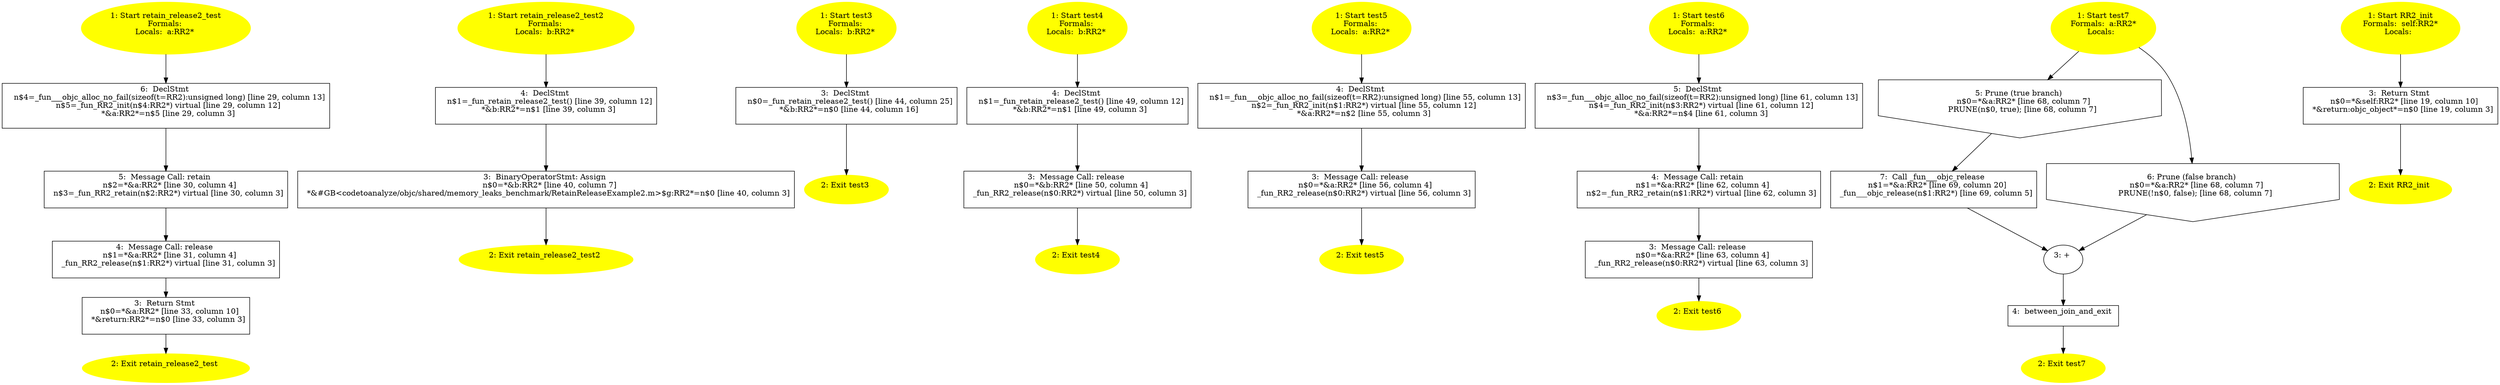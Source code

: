 /* @generated */
digraph cfg {
"retain_release2_test.7ec6637f213ea568e9cee49c4a91f673_1" [label="1: Start retain_release2_test\nFormals: \nLocals:  a:RR2* \n  " color=yellow style=filled]
	

	 "retain_release2_test.7ec6637f213ea568e9cee49c4a91f673_1" -> "retain_release2_test.7ec6637f213ea568e9cee49c4a91f673_6" ;
"retain_release2_test.7ec6637f213ea568e9cee49c4a91f673_2" [label="2: Exit retain_release2_test \n  " color=yellow style=filled]
	

"retain_release2_test.7ec6637f213ea568e9cee49c4a91f673_3" [label="3:  Return Stmt \n   n$0=*&a:RR2* [line 33, column 10]\n  *&return:RR2*=n$0 [line 33, column 3]\n " shape="box"]
	

	 "retain_release2_test.7ec6637f213ea568e9cee49c4a91f673_3" -> "retain_release2_test.7ec6637f213ea568e9cee49c4a91f673_2" ;
"retain_release2_test.7ec6637f213ea568e9cee49c4a91f673_4" [label="4:  Message Call: release \n   n$1=*&a:RR2* [line 31, column 4]\n  _fun_RR2_release(n$1:RR2*) virtual [line 31, column 3]\n " shape="box"]
	

	 "retain_release2_test.7ec6637f213ea568e9cee49c4a91f673_4" -> "retain_release2_test.7ec6637f213ea568e9cee49c4a91f673_3" ;
"retain_release2_test.7ec6637f213ea568e9cee49c4a91f673_5" [label="5:  Message Call: retain \n   n$2=*&a:RR2* [line 30, column 4]\n  n$3=_fun_RR2_retain(n$2:RR2*) virtual [line 30, column 3]\n " shape="box"]
	

	 "retain_release2_test.7ec6637f213ea568e9cee49c4a91f673_5" -> "retain_release2_test.7ec6637f213ea568e9cee49c4a91f673_4" ;
"retain_release2_test.7ec6637f213ea568e9cee49c4a91f673_6" [label="6:  DeclStmt \n   n$4=_fun___objc_alloc_no_fail(sizeof(t=RR2):unsigned long) [line 29, column 13]\n  n$5=_fun_RR2_init(n$4:RR2*) virtual [line 29, column 12]\n  *&a:RR2*=n$5 [line 29, column 3]\n " shape="box"]
	

	 "retain_release2_test.7ec6637f213ea568e9cee49c4a91f673_6" -> "retain_release2_test.7ec6637f213ea568e9cee49c4a91f673_5" ;
"retain_release2_test2.d890a0d9955e2ed8f58dd806f8d8d78c_1" [label="1: Start retain_release2_test2\nFormals: \nLocals:  b:RR2* \n  " color=yellow style=filled]
	

	 "retain_release2_test2.d890a0d9955e2ed8f58dd806f8d8d78c_1" -> "retain_release2_test2.d890a0d9955e2ed8f58dd806f8d8d78c_4" ;
"retain_release2_test2.d890a0d9955e2ed8f58dd806f8d8d78c_2" [label="2: Exit retain_release2_test2 \n  " color=yellow style=filled]
	

"retain_release2_test2.d890a0d9955e2ed8f58dd806f8d8d78c_3" [label="3:  BinaryOperatorStmt: Assign \n   n$0=*&b:RR2* [line 40, column 7]\n  *&#GB<codetoanalyze/objc/shared/memory_leaks_benchmark/RetainReleaseExample2.m>$g:RR2*=n$0 [line 40, column 3]\n " shape="box"]
	

	 "retain_release2_test2.d890a0d9955e2ed8f58dd806f8d8d78c_3" -> "retain_release2_test2.d890a0d9955e2ed8f58dd806f8d8d78c_2" ;
"retain_release2_test2.d890a0d9955e2ed8f58dd806f8d8d78c_4" [label="4:  DeclStmt \n   n$1=_fun_retain_release2_test() [line 39, column 12]\n  *&b:RR2*=n$1 [line 39, column 3]\n " shape="box"]
	

	 "retain_release2_test2.d890a0d9955e2ed8f58dd806f8d8d78c_4" -> "retain_release2_test2.d890a0d9955e2ed8f58dd806f8d8d78c_3" ;
"test3.8ad8757baa8564dc136c1e07507f4a98_1" [label="1: Start test3\nFormals: \nLocals:  b:RR2* \n  " color=yellow style=filled]
	

	 "test3.8ad8757baa8564dc136c1e07507f4a98_1" -> "test3.8ad8757baa8564dc136c1e07507f4a98_3" ;
"test3.8ad8757baa8564dc136c1e07507f4a98_2" [label="2: Exit test3 \n  " color=yellow style=filled]
	

"test3.8ad8757baa8564dc136c1e07507f4a98_3" [label="3:  DeclStmt \n   n$0=_fun_retain_release2_test() [line 44, column 25]\n  *&b:RR2*=n$0 [line 44, column 16]\n " shape="box"]
	

	 "test3.8ad8757baa8564dc136c1e07507f4a98_3" -> "test3.8ad8757baa8564dc136c1e07507f4a98_2" ;
"test4.86985e105f79b95d6bc918fb45ec7727_1" [label="1: Start test4\nFormals: \nLocals:  b:RR2* \n  " color=yellow style=filled]
	

	 "test4.86985e105f79b95d6bc918fb45ec7727_1" -> "test4.86985e105f79b95d6bc918fb45ec7727_4" ;
"test4.86985e105f79b95d6bc918fb45ec7727_2" [label="2: Exit test4 \n  " color=yellow style=filled]
	

"test4.86985e105f79b95d6bc918fb45ec7727_3" [label="3:  Message Call: release \n   n$0=*&b:RR2* [line 50, column 4]\n  _fun_RR2_release(n$0:RR2*) virtual [line 50, column 3]\n " shape="box"]
	

	 "test4.86985e105f79b95d6bc918fb45ec7727_3" -> "test4.86985e105f79b95d6bc918fb45ec7727_2" ;
"test4.86985e105f79b95d6bc918fb45ec7727_4" [label="4:  DeclStmt \n   n$1=_fun_retain_release2_test() [line 49, column 12]\n  *&b:RR2*=n$1 [line 49, column 3]\n " shape="box"]
	

	 "test4.86985e105f79b95d6bc918fb45ec7727_4" -> "test4.86985e105f79b95d6bc918fb45ec7727_3" ;
"test5.e3d704f3542b44a621ebed70dc0efe13_1" [label="1: Start test5\nFormals: \nLocals:  a:RR2* \n  " color=yellow style=filled]
	

	 "test5.e3d704f3542b44a621ebed70dc0efe13_1" -> "test5.e3d704f3542b44a621ebed70dc0efe13_4" ;
"test5.e3d704f3542b44a621ebed70dc0efe13_2" [label="2: Exit test5 \n  " color=yellow style=filled]
	

"test5.e3d704f3542b44a621ebed70dc0efe13_3" [label="3:  Message Call: release \n   n$0=*&a:RR2* [line 56, column 4]\n  _fun_RR2_release(n$0:RR2*) virtual [line 56, column 3]\n " shape="box"]
	

	 "test5.e3d704f3542b44a621ebed70dc0efe13_3" -> "test5.e3d704f3542b44a621ebed70dc0efe13_2" ;
"test5.e3d704f3542b44a621ebed70dc0efe13_4" [label="4:  DeclStmt \n   n$1=_fun___objc_alloc_no_fail(sizeof(t=RR2):unsigned long) [line 55, column 13]\n  n$2=_fun_RR2_init(n$1:RR2*) virtual [line 55, column 12]\n  *&a:RR2*=n$2 [line 55, column 3]\n " shape="box"]
	

	 "test5.e3d704f3542b44a621ebed70dc0efe13_4" -> "test5.e3d704f3542b44a621ebed70dc0efe13_3" ;
"test6.4cfad7076129962ee70c36839a1e3e15_1" [label="1: Start test6\nFormals: \nLocals:  a:RR2* \n  " color=yellow style=filled]
	

	 "test6.4cfad7076129962ee70c36839a1e3e15_1" -> "test6.4cfad7076129962ee70c36839a1e3e15_5" ;
"test6.4cfad7076129962ee70c36839a1e3e15_2" [label="2: Exit test6 \n  " color=yellow style=filled]
	

"test6.4cfad7076129962ee70c36839a1e3e15_3" [label="3:  Message Call: release \n   n$0=*&a:RR2* [line 63, column 4]\n  _fun_RR2_release(n$0:RR2*) virtual [line 63, column 3]\n " shape="box"]
	

	 "test6.4cfad7076129962ee70c36839a1e3e15_3" -> "test6.4cfad7076129962ee70c36839a1e3e15_2" ;
"test6.4cfad7076129962ee70c36839a1e3e15_4" [label="4:  Message Call: retain \n   n$1=*&a:RR2* [line 62, column 4]\n  n$2=_fun_RR2_retain(n$1:RR2*) virtual [line 62, column 3]\n " shape="box"]
	

	 "test6.4cfad7076129962ee70c36839a1e3e15_4" -> "test6.4cfad7076129962ee70c36839a1e3e15_3" ;
"test6.4cfad7076129962ee70c36839a1e3e15_5" [label="5:  DeclStmt \n   n$3=_fun___objc_alloc_no_fail(sizeof(t=RR2):unsigned long) [line 61, column 13]\n  n$4=_fun_RR2_init(n$3:RR2*) virtual [line 61, column 12]\n  *&a:RR2*=n$4 [line 61, column 3]\n " shape="box"]
	

	 "test6.4cfad7076129962ee70c36839a1e3e15_5" -> "test6.4cfad7076129962ee70c36839a1e3e15_4" ;
"test7.b04083e53e242626595e2b8ea327e525_1" [label="1: Start test7\nFormals:  a:RR2*\nLocals:  \n  " color=yellow style=filled]
	

	 "test7.b04083e53e242626595e2b8ea327e525_1" -> "test7.b04083e53e242626595e2b8ea327e525_5" ;
	 "test7.b04083e53e242626595e2b8ea327e525_1" -> "test7.b04083e53e242626595e2b8ea327e525_6" ;
"test7.b04083e53e242626595e2b8ea327e525_2" [label="2: Exit test7 \n  " color=yellow style=filled]
	

"test7.b04083e53e242626595e2b8ea327e525_3" [label="3: + \n  " ]
	

	 "test7.b04083e53e242626595e2b8ea327e525_3" -> "test7.b04083e53e242626595e2b8ea327e525_4" ;
"test7.b04083e53e242626595e2b8ea327e525_4" [label="4:  between_join_and_exit \n  " shape="box"]
	

	 "test7.b04083e53e242626595e2b8ea327e525_4" -> "test7.b04083e53e242626595e2b8ea327e525_2" ;
"test7.b04083e53e242626595e2b8ea327e525_5" [label="5: Prune (true branch) \n   n$0=*&a:RR2* [line 68, column 7]\n  PRUNE(n$0, true); [line 68, column 7]\n " shape="invhouse"]
	

	 "test7.b04083e53e242626595e2b8ea327e525_5" -> "test7.b04083e53e242626595e2b8ea327e525_7" ;
"test7.b04083e53e242626595e2b8ea327e525_6" [label="6: Prune (false branch) \n   n$0=*&a:RR2* [line 68, column 7]\n  PRUNE(!n$0, false); [line 68, column 7]\n " shape="invhouse"]
	

	 "test7.b04083e53e242626595e2b8ea327e525_6" -> "test7.b04083e53e242626595e2b8ea327e525_3" ;
"test7.b04083e53e242626595e2b8ea327e525_7" [label="7:  Call _fun___objc_release \n   n$1=*&a:RR2* [line 69, column 20]\n  _fun___objc_release(n$1:RR2*) [line 69, column 5]\n " shape="box"]
	

	 "test7.b04083e53e242626595e2b8ea327e525_7" -> "test7.b04083e53e242626595e2b8ea327e525_3" ;
"init#RR2#instance.e62b6145f1458c552bb2d81e46e17a03_1" [label="1: Start RR2_init\nFormals:  self:RR2*\nLocals:  \n  " color=yellow style=filled]
	

	 "init#RR2#instance.e62b6145f1458c552bb2d81e46e17a03_1" -> "init#RR2#instance.e62b6145f1458c552bb2d81e46e17a03_3" ;
"init#RR2#instance.e62b6145f1458c552bb2d81e46e17a03_2" [label="2: Exit RR2_init \n  " color=yellow style=filled]
	

"init#RR2#instance.e62b6145f1458c552bb2d81e46e17a03_3" [label="3:  Return Stmt \n   n$0=*&self:RR2* [line 19, column 10]\n  *&return:objc_object*=n$0 [line 19, column 3]\n " shape="box"]
	

	 "init#RR2#instance.e62b6145f1458c552bb2d81e46e17a03_3" -> "init#RR2#instance.e62b6145f1458c552bb2d81e46e17a03_2" ;
}
